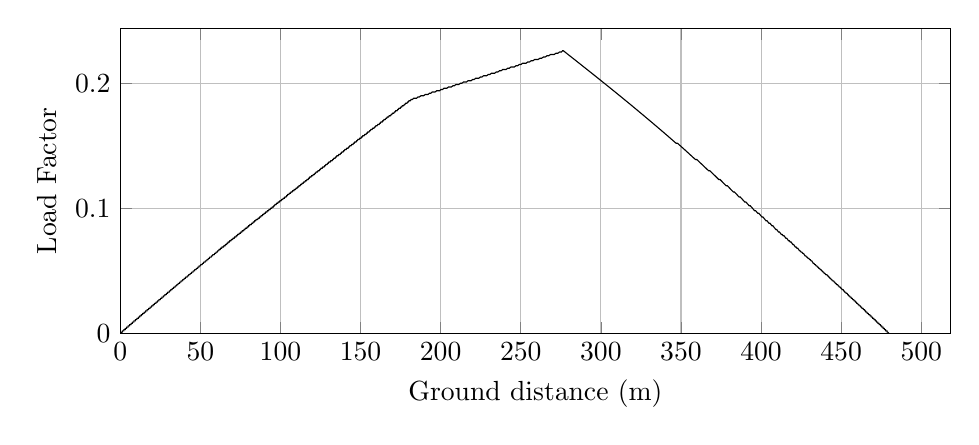 %LoadFactor_vs_GroundDistance
\begin{tikzpicture}

\begin{axis}[
width=\textwidth,
height=0.45\textwidth,
scaled ticks=false, tick label style={/pgf/number format/fixed},
xmin=0.0,
xmax=518.23,
xlabel={Ground distance (m)},
xmajorgrids,
ymin=0.0,
ymax=0.244,
ylabel={Load Factor },
ymajorgrids,
legend style={at={(1.03,0.5)},anchor=west,draw=black,fill=white,legend cell align=left}
]

\addplot [
color=black,
solid
]
table[row sep=crcr]{
1.36E-8	1.537E-11\\
3.027E-7	3.42E-10\\
2.959E-6	3.345E-9\\
1.539E-5	1.74E-8\\
5.361E-5	6.059E-8\\
1.622E-4	1.833E-7\\
3.721E-4	4.206E-7\\
6.84E-4	7.73E-7\\
0.001	1.241E-6\\
0.002	1.819E-6\\
0.002	2.509E-6\\
0.003	3.253E-6\\
0.004	4.163E-6\\
0.005	5.151E-6\\
0.006	6.283E-6\\
0.007	7.517E-6\\
0.008	8.81E-6\\
0.009	1.025E-5\\
0.01	1.181E-5\\
0.012	1.347E-5\\
0.013	1.521E-5\\
0.015	1.71E-5\\
0.017	1.911E-5\\
0.019	2.117E-5\\
0.021	2.341E-5\\
0.023	2.574E-5\\
0.025	2.821E-5\\
0.027	3.078E-5\\
0.03	3.346E-5\\
0.032	3.621E-5\\
0.035	3.913E-5\\
0.037	4.215E-5\\
0.04	4.53E-5\\
0.043	4.854E-5\\
0.046	5.189E-5\\
0.049	5.534E-5\\
0.052	5.891E-5\\
0.055	6.263E-5\\
0.059	6.644E-5\\
0.062	7.042E-5\\
0.066	7.454E-5\\
0.07	7.87E-5\\
0.073	8.302E-5\\
0.077	8.742E-5\\
0.081	9.195E-5\\
0.085	9.656E-5\\
0.09	1.013E-4\\
0.094	1.062E-4\\
0.098	1.112E-4\\
0.103	1.163E-4\\
0.108	1.216E-4\\
0.112	1.269E-4\\
0.117	1.324E-4\\
0.122	1.38E-4\\
0.127	1.438E-4\\
0.132	1.495E-4\\
0.138	1.555E-4\\
0.143	1.615E-4\\
0.148	1.676E-4\\
0.154	1.739E-4\\
0.16	1.804E-4\\
0.166	1.87E-4\\
0.172	1.938E-4\\
0.178	2.006E-4\\
0.184	2.075E-4\\
0.19	2.145E-4\\
0.196	2.217E-4\\
0.203	2.291E-4\\
0.21	2.367E-4\\
0.216	2.443E-4\\
0.223	2.52E-4\\
0.23	2.597E-4\\
0.237	2.679E-4\\
0.244	2.759E-4\\
0.251	2.84E-4\\
0.259	2.923E-4\\
0.266	3.007E-4\\
0.274	3.093E-4\\
0.282	3.18E-4\\
0.289	3.269E-4\\
0.298	3.36E-4\\
0.306	3.452E-4\\
0.314	3.544E-4\\
0.322	3.637E-4\\
0.33	3.731E-4\\
0.339	3.827E-4\\
0.347	3.923E-4\\
0.356	4.022E-4\\
0.365	4.125E-4\\
0.374	4.226E-4\\
0.384	4.331E-4\\
0.393	4.435E-4\\
0.402	4.541E-4\\
0.412	4.647E-4\\
0.421	4.758E-4\\
0.431	4.867E-4\\
0.441	4.982E-4\\
0.451	5.095E-4\\
0.461	5.209E-4\\
0.472	5.326E-4\\
0.482	5.443E-4\\
0.493	5.565E-4\\
0.504	5.685E-4\\
0.514	5.805E-4\\
0.525	5.93E-4\\
0.536	6.054E-4\\
0.547	6.176E-4\\
0.559	6.304E-4\\
0.57	6.432E-4\\
0.582	6.566E-4\\
0.594	6.7E-4\\
0.605	6.833E-4\\
0.617	6.966E-4\\
0.63	7.105E-4\\
0.642	7.243E-4\\
0.654	7.384E-4\\
0.667	7.527E-4\\
0.68	7.669E-4\\
0.693	7.815E-4\\
0.706	7.963E-4\\
0.718	8.107E-4\\
0.732	8.257E-4\\
0.745	8.406E-4\\
0.759	8.56E-4\\
0.773	8.716E-4\\
0.786	8.872E-4\\
0.8	9.031E-4\\
0.815	9.191E-4\\
0.829	9.356E-4\\
0.844	9.519E-4\\
0.858	9.68E-4\\
0.873	9.844E-4\\
0.888	0.001\\
0.903	0.001\\
0.918	0.001\\
0.934	0.001\\
0.949	0.001\\
0.965	0.001\\
0.98	0.001\\
0.996	0.001\\
1.012	0.001\\
1.028	0.001\\
1.044	0.001\\
1.061	0.001\\
1.077	0.001\\
1.094	0.001\\
1.111	0.001\\
1.128	0.001\\
1.145	0.001\\
1.162	0.001\\
1.18	0.001\\
1.198	0.001\\
1.215	0.001\\
1.234	0.001\\
1.252	0.001\\
1.27	0.001\\
1.289	0.001\\
1.308	0.001\\
1.327	0.001\\
1.346	0.002\\
1.365	0.002\\
1.385	0.002\\
1.405	0.002\\
1.425	0.002\\
1.445	0.002\\
1.466	0.002\\
1.485	0.002\\
1.505	0.002\\
1.526	0.002\\
1.546	0.002\\
1.567	0.002\\
1.588	0.002\\
1.609	0.002\\
1.63	0.002\\
1.652	0.002\\
1.674	0.002\\
1.696	0.002\\
1.717	0.002\\
1.74	0.002\\
1.763	0.002\\
1.786	0.002\\
1.809	0.002\\
1.832	0.002\\
1.856	0.002\\
1.879	0.002\\
1.903	0.002\\
1.927	0.002\\
1.952	0.002\\
1.976	0.002\\
2.0	0.002\\
2.025	0.002\\
2.05	0.002\\
2.075	0.002\\
2.1	0.002\\
2.126	0.002\\
2.152	0.002\\
2.177	0.002\\
2.203	0.002\\
2.23	0.003\\
2.257	0.003\\
2.284	0.003\\
2.311	0.003\\
2.339	0.003\\
2.366	0.003\\
2.394	0.003\\
2.422	0.003\\
2.45	0.003\\
2.479	0.003\\
2.507	0.003\\
2.535	0.003\\
2.563	0.003\\
2.592	0.003\\
2.621	0.003\\
2.65	0.003\\
2.68	0.003\\
2.709	0.003\\
2.74	0.003\\
2.77	0.003\\
2.801	0.003\\
2.832	0.003\\
2.862	0.003\\
2.893	0.003\\
2.924	0.003\\
2.955	0.003\\
2.987	0.003\\
3.019	0.003\\
3.051	0.003\\
3.083	0.003\\
3.115	0.003\\
3.149	0.004\\
3.182	0.004\\
3.214	0.004\\
3.248	0.004\\
3.282	0.004\\
3.316	0.004\\
3.351	0.004\\
3.386	0.004\\
3.422	0.004\\
3.456	0.004\\
3.491	0.004\\
3.526	0.004\\
3.561	0.004\\
3.597	0.004\\
3.633	0.004\\
3.67	0.004\\
3.708	0.004\\
3.745	0.004\\
3.783	0.004\\
3.821	0.004\\
3.859	0.004\\
3.897	0.004\\
3.935	0.004\\
3.974	0.004\\
4.012	0.005\\
4.052	0.005\\
4.09	0.005\\
4.129	0.005\\
4.168	0.005\\
4.208	0.005\\
4.248	0.005\\
4.289	0.005\\
4.33	0.005\\
4.371	0.005\\
4.412	0.005\\
4.454	0.005\\
4.495	0.005\\
4.537	0.005\\
4.581	0.005\\
4.623	0.005\\
4.666	0.005\\
4.709	0.005\\
4.752	0.005\\
4.796	0.005\\
4.841	0.005\\
4.885	0.005\\
4.929	0.006\\
4.973	0.006\\
5.017	0.006\\
5.063	0.006\\
5.108	0.006\\
5.154	0.006\\
5.199	0.006\\
5.244	0.006\\
5.292	0.006\\
5.338	0.006\\
5.386	0.006\\
5.434	0.006\\
5.481	0.006\\
5.53	0.006\\
5.579	0.006\\
5.626	0.006\\
5.675	0.006\\
5.725	0.006\\
5.774	0.006\\
5.826	0.007\\
5.874	0.007\\
5.923	0.007\\
5.973	0.007\\
6.023	0.007\\
6.074	0.007\\
6.125	0.007\\
6.177	0.007\\
6.23	0.007\\
6.283	0.007\\
6.335	0.007\\
6.388	0.007\\
6.441	0.007\\
6.495	0.007\\
6.55	0.007\\
6.604	0.007\\
6.658	0.007\\
6.712	0.007\\
6.767	0.008\\
6.822	0.008\\
6.877	0.008\\
6.934	0.008\\
6.989	0.008\\
7.046	0.008\\
7.103	0.008\\
7.16	0.008\\
7.218	0.008\\
7.277	0.008\\
7.335	0.008\\
7.393	0.008\\
7.452	0.008\\
7.512	0.008\\
7.573	0.008\\
7.632	0.009\\
7.693	0.009\\
7.753	0.009\\
7.814	0.009\\
7.876	0.009\\
7.938	0.009\\
8.001	0.009\\
8.065	0.009\\
8.127	0.009\\
8.19	0.009\\
8.253	0.009\\
8.316	0.009\\
8.38	0.009\\
8.445	0.009\\
8.51	0.009\\
8.574	0.01\\
8.639	0.01\\
8.707	0.01\\
8.773	0.01\\
8.839	0.01\\
8.906	0.01\\
8.972	0.01\\
9.039	0.01\\
9.107	0.01\\
9.175	0.01\\
9.244	0.01\\
9.312	0.01\\
9.382	0.01\\
9.451	0.011\\
9.521	0.011\\
9.591	0.011\\
9.662	0.011\\
9.734	0.011\\
9.806	0.011\\
9.878	0.011\\
9.952	0.011\\
10.024	0.011\\
10.096	0.011\\
10.168	0.011\\
10.241	0.011\\
10.315	0.011\\
10.39	0.012\\
10.465	0.012\\
10.541	0.012\\
10.618	0.012\\
10.693	0.012\\
10.77	0.012\\
10.847	0.012\\
10.925	0.012\\
11.003	0.012\\
11.082	0.012\\
11.159	0.012\\
11.239	0.012\\
11.317	0.013\\
11.396	0.013\\
11.478	0.013\\
11.557	0.013\\
11.637	0.013\\
11.718	0.013\\
11.8	0.013\\
11.882	0.013\\
11.964	0.013\\
12.046	0.013\\
12.13	0.013\\
12.214	0.014\\
12.296	0.014\\
12.381	0.014\\
12.465	0.014\\
12.55	0.014\\
12.635	0.014\\
12.721	0.014\\
12.807	0.014\\
12.893	0.014\\
12.978	0.014\\
13.065	0.014\\
13.152	0.015\\
13.241	0.015\\
13.33	0.015\\
13.417	0.015\\
13.507	0.015\\
13.596	0.015\\
13.687	0.015\\
13.779	0.015\\
13.873	0.015\\
13.964	0.015\\
14.056	0.016\\
14.149	0.016\\
14.243	0.016\\
14.339	0.016\\
14.431	0.016\\
14.524	0.016\\
14.619	0.016\\
14.715	0.016\\
14.81	0.016\\
14.903	0.016\\
15.001	0.017\\
15.098	0.017\\
15.197	0.017\\
15.295	0.017\\
15.393	0.017\\
15.49	0.017\\
15.588	0.017\\
15.688	0.017\\
15.787	0.017\\
15.887	0.018\\
15.988	0.018\\
16.088	0.018\\
16.191	0.018\\
16.292	0.018\\
16.396	0.018\\
16.498	0.018\\
16.601	0.018\\
16.706	0.018\\
16.811	0.019\\
16.918	0.019\\
17.023	0.019\\
17.129	0.019\\
17.235	0.019\\
17.341	0.019\\
17.448	0.019\\
17.557	0.019\\
17.666	0.019\\
17.775	0.02\\
17.885	0.02\\
17.996	0.02\\
18.109	0.02\\
18.22	0.02\\
18.333	0.02\\
18.445	0.02\\
18.557	0.02\\
18.669	0.021\\
18.782	0.021\\
18.896	0.021\\
19.009	0.021\\
19.124	0.021\\
19.241	0.021\\
19.355	0.021\\
19.47	0.021\\
19.585	0.022\\
19.705	0.022\\
19.821	0.022\\
19.941	0.022\\
20.061	0.022\\
20.177	0.022\\
20.298	0.022\\
20.42	0.022\\
20.542	0.023\\
20.662	0.023\\
20.784	0.023\\
20.904	0.023\\
21.028	0.023\\
21.148	0.023\\
21.271	0.023\\
21.393	0.024\\
21.514	0.024\\
21.637	0.024\\
21.759	0.024\\
21.885	0.024\\
22.01	0.024\\
22.136	0.024\\
22.264	0.024\\
22.393	0.025\\
22.521	0.025\\
22.649	0.025\\
22.775	0.025\\
22.903	0.025\\
23.032	0.025\\
23.163	0.025\\
23.295	0.026\\
23.427	0.026\\
23.559	0.026\\
23.687	0.026\\
23.818	0.026\\
23.948	0.026\\
24.077	0.026\\
24.21	0.027\\
24.345	0.027\\
24.477	0.027\\
24.61	0.027\\
24.747	0.027\\
24.883	0.027\\
25.017	0.027\\
25.154	0.028\\
25.29	0.028\\
25.425	0.028\\
25.562	0.028\\
25.701	0.028\\
25.837	0.028\\
25.975	0.028\\
26.003	0.029\\
26.021	0.029\\
26.031	0.029\\
26.058	0.029\\
26.061	0.029\\
26.064	0.029\\
26.066	0.029\\
26.068	0.029\\
26.07	0.029\\
26.078	0.029\\
26.103	0.029\\
26.167	0.029\\
26.298	0.029\\
26.427	0.029\\
26.556	0.029\\
26.686	0.029\\
26.818	0.029\\
26.949	0.03\\
27.08	0.03\\
27.215	0.03\\
27.348	0.03\\
27.482	0.03\\
27.617	0.03\\
27.753	0.03\\
27.889	0.031\\
28.024	0.031\\
28.161	0.031\\
28.298	0.031\\
28.435	0.031\\
28.574	0.031\\
28.714	0.031\\
28.853	0.032\\
28.992	0.032\\
29.133	0.032\\
29.275	0.032\\
29.416	0.032\\
29.558	0.032\\
29.702	0.033\\
29.847	0.033\\
29.99	0.033\\
30.132	0.033\\
30.277	0.033\\
30.422	0.033\\
30.566	0.033\\
30.712	0.034\\
30.857	0.034\\
31.007	0.034\\
31.154	0.034\\
31.303	0.034\\
31.451	0.034\\
31.603	0.035\\
31.755	0.035\\
31.906	0.035\\
32.056	0.035\\
32.21	0.035\\
32.36	0.035\\
32.512	0.036\\
32.665	0.036\\
32.821	0.036\\
32.977	0.036\\
33.131	0.036\\
33.289	0.036\\
33.444	0.037\\
33.6	0.037\\
33.757	0.037\\
33.917	0.037\\
34.074	0.037\\
34.233	0.037\\
34.393	0.038\\
34.554	0.038\\
34.714	0.038\\
34.876	0.038\\
35.037	0.038\\
35.2	0.038\\
35.363	0.039\\
35.527	0.039\\
35.691	0.039\\
35.855	0.039\\
36.017	0.039\\
36.182	0.04\\
36.349	0.04\\
36.514	0.04\\
36.681	0.04\\
36.846	0.04\\
37.013	0.04\\
37.182	0.041\\
37.351	0.041\\
37.52	0.041\\
37.69	0.041\\
37.86	0.041\\
38.028	0.042\\
38.199	0.042\\
38.373	0.042\\
38.547	0.042\\
38.719	0.042\\
38.892	0.042\\
39.062	0.043\\
39.238	0.043\\
39.412	0.043\\
39.585	0.043\\
39.761	0.043\\
39.937	0.044\\
40.114	0.044\\
40.291	0.044\\
40.468	0.044\\
40.646	0.044\\
40.824	0.045\\
41.001	0.045\\
41.18	0.045\\
41.36	0.045\\
41.539	0.045\\
41.72	0.045\\
41.899	0.046\\
42.081	0.046\\
42.265	0.046\\
42.445	0.046\\
42.627	0.046\\
42.811	0.047\\
42.994	0.047\\
43.178	0.047\\
43.362	0.047\\
43.546	0.047\\
43.732	0.048\\
43.917	0.048\\
44.105	0.048\\
44.294	0.048\\
44.479	0.048\\
44.665	0.049\\
44.852	0.049\\
45.038	0.049\\
45.227	0.049\\
45.416	0.049\\
45.605	0.05\\
45.794	0.05\\
45.987	0.05\\
46.178	0.05\\
46.368	0.05\\
46.559	0.051\\
46.751	0.051\\
46.942	0.051\\
47.137	0.051\\
47.334	0.051\\
47.53	0.052\\
47.723	0.052\\
47.919	0.052\\
48.113	0.052\\
48.311	0.052\\
48.509	0.053\\
48.705	0.053\\
48.903	0.053\\
49.1	0.053\\
49.297	0.054\\
49.495	0.054\\
49.694	0.054\\
49.895	0.054\\
50.097	0.054\\
50.296	0.055\\
50.498	0.055\\
50.7	0.055\\
50.903	0.055\\
51.105	0.055\\
51.308	0.056\\
51.51	0.056\\
51.714	0.056\\
51.918	0.056\\
52.121	0.057\\
52.326	0.057\\
52.532	0.057\\
52.739	0.057\\
52.944	0.057\\
53.154	0.058\\
53.361	0.058\\
53.571	0.058\\
53.778	0.058\\
53.988	0.058\\
54.196	0.059\\
54.407	0.059\\
54.617	0.059\\
54.827	0.059\\
55.04	0.06\\
55.254	0.06\\
55.467	0.06\\
55.681	0.06\\
55.895	0.061\\
56.109	0.061\\
56.326	0.061\\
56.542	0.061\\
56.761	0.061\\
56.977	0.062\\
57.196	0.062\\
57.413	0.062\\
57.634	0.062\\
57.854	0.063\\
58.074	0.063\\
58.294	0.063\\
58.516	0.063\\
58.738	0.063\\
58.96	0.064\\
59.183	0.064\\
59.406	0.064\\
59.631	0.064\\
59.856	0.065\\
60.084	0.065\\
60.308	0.065\\
60.535	0.065\\
60.764	0.066\\
60.991	0.066\\
61.218	0.066\\
61.447	0.066\\
61.674	0.067\\
61.907	0.067\\
62.137	0.067\\
62.366	0.067\\
62.596	0.068\\
62.828	0.068\\
63.06	0.068\\
63.293	0.068\\
63.526	0.069\\
63.76	0.069\\
63.993	0.069\\
64.231	0.069\\
64.471	0.069\\
64.709	0.07\\
64.949	0.07\\
65.187	0.07\\
65.427	0.07\\
65.666	0.071\\
65.909	0.071\\
66.151	0.071\\
66.395	0.071\\
66.638	0.072\\
66.882	0.072\\
67.124	0.072\\
67.368	0.073\\
67.616	0.073\\
67.861	0.073\\
68.11	0.073\\
68.356	0.074\\
68.605	0.074\\
68.855	0.074\\
69.104	0.074\\
69.358	0.075\\
69.612	0.075\\
69.863	0.075\\
70.117	0.075\\
70.371	0.076\\
70.625	0.076\\
70.88	0.076\\
71.135	0.076\\
71.395	0.077\\
71.653	0.077\\
71.915	0.077\\
72.172	0.077\\
72.433	0.078\\
72.693	0.078\\
72.956	0.078\\
73.217	0.079\\
73.482	0.079\\
73.743	0.079\\
74.008	0.079\\
74.275	0.08\\
74.545	0.08\\
74.816	0.08\\
75.083	0.08\\
75.354	0.081\\
75.628	0.081\\
75.899	0.081\\
76.17	0.082\\
76.443	0.082\\
76.716	0.082\\
76.993	0.082\\
77.27	0.083\\
77.548	0.083\\
77.826	0.083\\
78.104	0.084\\
78.386	0.084\\
78.669	0.084\\
78.954	0.084\\
79.237	0.085\\
79.519	0.085\\
79.806	0.085\\
80.092	0.086\\
80.379	0.086\\
80.669	0.086\\
80.96	0.087\\
81.251	0.087\\
81.543	0.087\\
81.836	0.087\\
82.131	0.088\\
82.428	0.088\\
82.728	0.088\\
83.027	0.089\\
83.33	0.089\\
83.63	0.089\\
83.93	0.09\\
84.234	0.09\\
84.537	0.09\\
84.841	0.091\\
85.148	0.091\\
85.455	0.091\\
85.762	0.091\\
86.072	0.092\\
86.384	0.092\\
86.697	0.092\\
87.012	0.093\\
87.327	0.093\\
87.645	0.093\\
87.962	0.094\\
88.278	0.094\\
88.601	0.094\\
88.921	0.095\\
89.242	0.095\\
89.566	0.095\\
89.888	0.096\\
90.214	0.096\\
90.541	0.096\\
90.867	0.097\\
91.197	0.097\\
91.527	0.097\\
91.856	0.098\\
92.191	0.098\\
92.528	0.098\\
92.867	0.099\\
93.203	0.099\\
93.537	0.099\\
93.876	0.1\\
94.209	0.1\\
94.55	0.1\\
94.891	0.101\\
95.231	0.101\\
95.574	0.101\\
95.914	0.102\\
96.257	0.102\\
96.6	0.103\\
96.942	0.103\\
97.286	0.103\\
97.629	0.104\\
97.971	0.104\\
98.312	0.104\\
98.656	0.105\\
99.001	0.105\\
99.35	0.105\\
99.695	0.106\\
100.041	0.106\\
100.386	0.106\\
100.729	0.107\\
101.074	0.107\\
101.419	0.107\\
101.763	0.108\\
102.111	0.108\\
102.456	0.108\\
102.798	0.109\\
103.141	0.109\\
103.485	0.109\\
103.829	0.11\\
104.172	0.11\\
104.512	0.111\\
104.86	0.111\\
105.205	0.111\\
105.548	0.112\\
105.888	0.112\\
106.233	0.112\\
106.575	0.113\\
106.916	0.113\\
107.257	0.113\\
107.599	0.114\\
107.937	0.114\\
108.275	0.114\\
108.288	0.114\\
108.3	0.114\\
108.309	0.114\\
108.317	0.114\\
108.325	0.114\\
108.339	0.114\\
108.351	0.114\\
108.395	0.114\\
108.53	0.115\\
108.799	0.115\\
109.105	0.115\\
109.415	0.115\\
109.723	0.116\\
110.032	0.116\\
110.341	0.116\\
110.653	0.117\\
110.971	0.117\\
111.289	0.117\\
111.609	0.118\\
111.928	0.118\\
112.248	0.118\\
112.572	0.119\\
112.895	0.119\\
113.22	0.119\\
113.549	0.12\\
113.877	0.12\\
114.209	0.12\\
114.541	0.121\\
114.878	0.121\\
115.216	0.121\\
115.555	0.122\\
115.897	0.122\\
116.24	0.122\\
116.585	0.123\\
116.928	0.123\\
117.275	0.123\\
117.624	0.124\\
117.974	0.124\\
118.327	0.125\\
118.682	0.125\\
119.039	0.125\\
119.397	0.126\\
119.755	0.126\\
120.113	0.126\\
120.474	0.127\\
120.841	0.127\\
121.205	0.127\\
121.573	0.128\\
121.941	0.128\\
122.31	0.129\\
122.683	0.129\\
123.053	0.129\\
123.428	0.13\\
123.804	0.13\\
124.178	0.13\\
124.552	0.131\\
124.926	0.131\\
125.305	0.132\\
125.681	0.132\\
126.061	0.132\\
126.445	0.133\\
126.827	0.133\\
127.207	0.133\\
127.593	0.134\\
127.971	0.134\\
128.355	0.135\\
128.737	0.135\\
129.12	0.135\\
129.501	0.136\\
129.884	0.136\\
130.268	0.137\\
130.652	0.137\\
131.037	0.137\\
131.423	0.138\\
131.809	0.138\\
132.193	0.138\\
132.58	0.139\\
132.962	0.139\\
133.345	0.14\\
133.728	0.14\\
134.115	0.14\\
134.501	0.141\\
134.886	0.141\\
135.27	0.142\\
135.651	0.142\\
136.035	0.142\\
136.417	0.143\\
136.799	0.143\\
137.18	0.143\\
137.564	0.144\\
137.945	0.144\\
138.33	0.145\\
138.713	0.145\\
139.096	0.145\\
139.48	0.146\\
139.863	0.146\\
140.247	0.147\\
140.632	0.147\\
141.016	0.147\\
141.4	0.148\\
141.784	0.148\\
142.167	0.148\\
142.552	0.149\\
142.936	0.149\\
143.322	0.15\\
143.706	0.15\\
144.09	0.15\\
144.477	0.151\\
144.864	0.151\\
145.248	0.151\\
145.63	0.152\\
146.013	0.152\\
146.397	0.153\\
146.78	0.153\\
147.165	0.153\\
147.547	0.154\\
147.931	0.154\\
148.315	0.155\\
148.7	0.155\\
149.087	0.155\\
149.471	0.156\\
149.855	0.156\\
150.238	0.156\\
150.622	0.157\\
151.008	0.157\\
151.395	0.158\\
151.78	0.158\\
152.165	0.158\\
152.551	0.159\\
152.94	0.159\\
153.325	0.159\\
153.712	0.16\\
154.1	0.16\\
154.489	0.161\\
154.879	0.161\\
155.268	0.161\\
155.656	0.162\\
156.044	0.162\\
156.435	0.163\\
156.821	0.163\\
157.211	0.163\\
157.6	0.164\\
157.99	0.164\\
158.381	0.164\\
158.773	0.165\\
159.164	0.165\\
159.554	0.166\\
159.946	0.166\\
160.338	0.166\\
160.73	0.167\\
161.124	0.167\\
161.519	0.167\\
161.914	0.168\\
162.31	0.168\\
162.706	0.169\\
163.103	0.169\\
163.5	0.169\\
163.896	0.17\\
164.293	0.17\\
164.688	0.171\\
165.086	0.171\\
165.485	0.171\\
165.883	0.172\\
166.282	0.172\\
166.683	0.173\\
167.085	0.173\\
167.486	0.173\\
167.889	0.174\\
168.29	0.174\\
168.692	0.174\\
169.097	0.175\\
169.501	0.175\\
169.907	0.176\\
170.312	0.176\\
170.718	0.176\\
171.124	0.177\\
171.533	0.177\\
171.942	0.178\\
172.35	0.178\\
172.76	0.178\\
173.171	0.179\\
173.583	0.179\\
173.993	0.18\\
174.401	0.18\\
174.816	0.18\\
175.23	0.181\\
175.643	0.181\\
176.054	0.182\\
176.469	0.182\\
176.883	0.182\\
177.3	0.183\\
177.719	0.183\\
178.135	0.184\\
178.555	0.184\\
178.975	0.184\\
179.397	0.185\\
179.818	0.185\\
180.241	0.186\\
180.666	0.186\\
181.09	0.186\\
181.514	0.187\\
181.611	0.187\\
181.938	0.187\\
182.363	0.187\\
183.208	0.188\\
184.086	0.188\\
184.964	0.188\\
185.846	0.189\\
186.726	0.189\\
187.618	0.19\\
188.504	0.19\\
189.393	0.19\\
190.283	0.191\\
191.176	0.191\\
192.066	0.191\\
192.962	0.192\\
193.856	0.192\\
194.761	0.193\\
195.671	0.193\\
196.574	0.193\\
197.491	0.194\\
198.403	0.194\\
199.321	0.194\\
200.235	0.195\\
201.149	0.195\\
202.068	0.196\\
202.986	0.196\\
203.91	0.196\\
204.835	0.197\\
205.762	0.197\\
206.694	0.197\\
207.628	0.198\\
208.56	0.198\\
209.499	0.199\\
210.44	0.199\\
211.375	0.199\\
212.318	0.2\\
213.271	0.2\\
214.218	0.201\\
215.175	0.201\\
216.132	0.201\\
217.082	0.202\\
218.037	0.202\\
218.992	0.202\\
219.953	0.203\\
220.913	0.203\\
221.882	0.204\\
222.853	0.204\\
223.821	0.204\\
224.792	0.205\\
225.779	0.205\\
226.759	0.206\\
227.738	0.206\\
228.719	0.206\\
229.716	0.207\\
230.713	0.207\\
231.71	0.208\\
232.71	0.208\\
233.705	0.208\\
234.71	0.209\\
235.714	0.209\\
236.732	0.21\\
237.747	0.21\\
238.761	0.211\\
239.785	0.211\\
240.81	0.211\\
241.835	0.212\\
242.864	0.212\\
243.891	0.213\\
244.925	0.213\\
245.954	0.213\\
246.987	0.214\\
248.037	0.214\\
249.07	0.215\\
250.122	0.215\\
251.191	0.216\\
252.253	0.216\\
253.306	0.216\\
254.37	0.217\\
255.431	0.217\\
256.51	0.218\\
257.591	0.218\\
258.684	0.219\\
259.764	0.219\\
260.858	0.219\\
261.944	0.22\\
263.042	0.22\\
264.16	0.221\\
265.27	0.221\\
266.384	0.222\\
267.485	0.222\\
268.591	0.223\\
269.716	0.223\\
270.845	0.223\\
271.989	0.224\\
273.129	0.224\\
274.26	0.225\\
275.414	0.225\\
276.09	0.226\\
276.574	0.226\\
277.569	0.225\\
278.552	0.224\\
279.528	0.223\\
280.528	0.222\\
281.52	0.221\\
282.509	0.22\\
283.5	0.219\\
284.479	0.218\\
285.466	0.217\\
286.464	0.216\\
287.444	0.215\\
288.428	0.214\\
289.402	0.213\\
290.394	0.212\\
291.379	0.211\\
292.368	0.21\\
293.356	0.209\\
294.336	0.208\\
295.314	0.207\\
296.301	0.206\\
297.27	0.205\\
298.242	0.204\\
299.224	0.203\\
300.189	0.202\\
301.161	0.201\\
302.127	0.2\\
303.099	0.199\\
304.068	0.198\\
305.044	0.197\\
306.016	0.196\\
306.981	0.195\\
307.946	0.194\\
308.908	0.193\\
309.872	0.192\\
310.821	0.191\\
311.781	0.19\\
312.74	0.189\\
313.7	0.188\\
314.657	0.187\\
315.606	0.186\\
316.555	0.185\\
317.502	0.184\\
318.455	0.183\\
319.396	0.182\\
320.332	0.181\\
321.275	0.18\\
322.215	0.179\\
323.153	0.178\\
324.094	0.177\\
325.035	0.176\\
325.965	0.175\\
326.894	0.174\\
327.821	0.173\\
328.744	0.172\\
329.677	0.171\\
330.61	0.17\\
331.535	0.169\\
332.46	0.168\\
333.376	0.167\\
334.304	0.166\\
335.217	0.165\\
336.13	0.164\\
337.042	0.163\\
337.953	0.162\\
338.872	0.161\\
339.779	0.16\\
340.689	0.159\\
341.596	0.158\\
342.494	0.157\\
343.391	0.156\\
344.284	0.155\\
345.177	0.154\\
346.066	0.153\\
346.947	0.152\\
347.832	0.152\\
348.716	0.151\\
349.585	0.15\\
350.457	0.149\\
351.324	0.148\\
352.192	0.147\\
353.057	0.146\\
353.909	0.145\\
354.766	0.144\\
355.62	0.143\\
356.47	0.142\\
357.322	0.141\\
358.167	0.14\\
359.019	0.139\\
359.857	0.139\\
360.694	0.138\\
361.523	0.137\\
362.345	0.136\\
363.173	0.135\\
363.994	0.134\\
364.818	0.133\\
365.631	0.132\\
366.443	0.131\\
367.249	0.13\\
368.058	0.13\\
368.856	0.129\\
369.653	0.128\\
370.451	0.127\\
371.244	0.126\\
372.027	0.125\\
372.809	0.124\\
373.592	0.123\\
374.372	0.123\\
375.15	0.122\\
375.921	0.121\\
376.689	0.12\\
377.452	0.119\\
378.211	0.118\\
378.963	0.118\\
379.724	0.117\\
380.466	0.116\\
381.211	0.115\\
381.952	0.114\\
382.686	0.113\\
383.418	0.113\\
384.143	0.112\\
384.868	0.111\\
385.589	0.11\\
386.303	0.109\\
387.012	0.109\\
387.725	0.108\\
388.442	0.107\\
389.141	0.106\\
389.841	0.105\\
390.539	0.105\\
391.237	0.104\\
391.931	0.103\\
392.612	0.102\\
393.294	0.102\\
393.972	0.101\\
394.655	0.1\\
395.315	0.099\\
395.98	0.098\\
396.651	0.098\\
397.31	0.097\\
397.96	0.096\\
398.613	0.096\\
399.263	0.095\\
399.918	0.094\\
400.56	0.093\\
401.198	0.093\\
401.832	0.092\\
402.461	0.091\\
403.093	0.09\\
403.719	0.09\\
404.334	0.089\\
404.959	0.088\\
405.578	0.088\\
406.189	0.087\\
406.798	0.086\\
407.397	0.086\\
408.005	0.085\\
408.603	0.084\\
409.193	0.083\\
409.779	0.083\\
410.349	0.082\\
410.94	0.081\\
411.514	0.081\\
412.092	0.08\\
412.675	0.079\\
413.247	0.079\\
413.81	0.078\\
414.377	0.078\\
414.933	0.077\\
415.491	0.076\\
416.038	0.076\\
416.582	0.075\\
417.138	0.074\\
417.679	0.074\\
418.221	0.073\\
418.758	0.073\\
419.293	0.072\\
419.821	0.071\\
420.346	0.071\\
420.875	0.07\\
421.402	0.069\\
421.924	0.069\\
422.44	0.068\\
422.948	0.068\\
423.468	0.067\\
423.97	0.066\\
424.475	0.066\\
424.978	0.065\\
425.467	0.065\\
425.961	0.064\\
426.459	0.064\\
426.945	0.063\\
427.426	0.062\\
427.907	0.062\\
428.382	0.061\\
428.862	0.061\\
429.325	0.06\\
429.797	0.06\\
430.261	0.059\\
430.723	0.059\\
431.19	0.058\\
431.648	0.058\\
432.107	0.057\\
432.562	0.056\\
433.013	0.056\\
433.452	0.055\\
433.898	0.055\\
434.334	0.054\\
434.779	0.054\\
435.212	0.053\\
435.642	0.053\\
436.076	0.052\\
436.508	0.052\\
436.935	0.051\\
437.357	0.051\\
437.785	0.05\\
438.205	0.05\\
438.624	0.049\\
439.036	0.049\\
439.446	0.048\\
439.847	0.048\\
440.253	0.047\\
440.656	0.047\\
441.052	0.047\\
441.454	0.046\\
441.848	0.046\\
442.239	0.045\\
442.625	0.045\\
443.011	0.044\\
443.388	0.044\\
443.769	0.043\\
444.144	0.043\\
444.517	0.042\\
444.902	0.042\\
445.274	0.042\\
445.636	0.041\\
446.003	0.041\\
446.375	0.04\\
446.738	0.04\\
447.096	0.039\\
447.45	0.039\\
447.803	0.039\\
448.153	0.038\\
448.496	0.038\\
448.842	0.037\\
449.184	0.037\\
449.521	0.037\\
449.861	0.036\\
450.197	0.036\\
450.535	0.035\\
450.866	0.035\\
451.194	0.035\\
451.517	0.034\\
451.839	0.034\\
452.159	0.033\\
452.482	0.033\\
452.805	0.033\\
453.116	0.032\\
453.433	0.032\\
453.741	0.032\\
454.043	0.031\\
454.342	0.031\\
454.643	0.03\\
454.947	0.03\\
455.248	0.03\\
455.536	0.029\\
455.828	0.029\\
456.114	0.029\\
456.397	0.028\\
456.68	0.028\\
456.972	0.028\\
457.252	0.027\\
457.544	0.027\\
457.822	0.027\\
458.101	0.026\\
458.373	0.026\\
458.669	0.026\\
458.934	0.025\\
459.205	0.025\\
459.478	0.025\\
459.737	0.024\\
460.005	0.024\\
460.267	0.024\\
460.522	0.023\\
460.776	0.023\\
461.023	0.023\\
461.27	0.022\\
461.522	0.022\\
461.772	0.022\\
462.018	0.022\\
462.263	0.021\\
462.499	0.021\\
462.735	0.021\\
462.976	0.02\\
463.204	0.02\\
463.432	0.02\\
463.663	0.02\\
463.888	0.019\\
464.117	0.019\\
464.35	0.019\\
464.575	0.019\\
464.791	0.018\\
465.015	0.018\\
465.231	0.018\\
465.439	0.017\\
465.654	0.017\\
465.864	0.017\\
466.07	0.017\\
466.281	0.016\\
466.483	0.016\\
466.683	0.016\\
466.887	0.016\\
467.083	0.015\\
467.285	0.015\\
467.489	0.015\\
467.683	0.015\\
467.876	0.015\\
468.071	0.014\\
468.261	0.014\\
468.442	0.014\\
468.625	0.014\\
468.811	0.013\\
468.988	0.013\\
469.167	0.013\\
469.347	0.013\\
469.519	0.013\\
469.692	0.012\\
469.864	0.012\\
470.026	0.012\\
470.199	0.012\\
470.365	0.012\\
470.533	0.011\\
470.697	0.011\\
470.859	0.011\\
471.022	0.011\\
471.183	0.011\\
471.336	0.01\\
471.493	0.01\\
471.646	0.01\\
471.801	0.01\\
471.95	0.01\\
472.102	0.009\\
472.248	0.009\\
472.395	0.009\\
472.533	0.009\\
472.674	0.009\\
472.818	0.009\\
472.951	0.008\\
473.086	0.008\\
473.227	0.008\\
473.364	0.008\\
473.502	0.008\\
473.63	0.008\\
473.76	0.007\\
473.888	0.007\\
474.012	0.007\\
474.139	0.007\\
474.265	0.007\\
474.383	0.007\\
474.506	0.007\\
474.624	0.006\\
474.739	0.006\\
474.852	0.006\\
474.967	0.006\\
475.081	0.006\\
475.188	0.006\\
475.295	0.006\\
475.401	0.005\\
475.513	0.005\\
475.618	0.005\\
475.716	0.005\\
475.815	0.005\\
475.918	0.005\\
476.015	0.005\\
476.11	0.005\\
476.205	0.004\\
476.299	0.004\\
476.391	0.004\\
476.482	0.004\\
476.567	0.004\\
476.655	0.004\\
476.743	0.004\\
476.829	0.004\\
476.913	0.004\\
476.995	0.003\\
477.078	0.003\\
477.159	0.003\\
477.237	0.003\\
477.314	0.003\\
477.389	0.003\\
477.461	0.003\\
477.532	0.003\\
477.605	0.003\\
477.675	0.003\\
477.742	0.003\\
477.811	0.002\\
477.875	0.002\\
477.941	0.002\\
478.005	0.002\\
478.065	0.002\\
478.124	0.002\\
478.182	0.002\\
478.241	0.002\\
478.3	0.002\\
478.356	0.002\\
478.412	0.002\\
478.464	0.002\\
478.515	0.002\\
478.564	0.002\\
478.612	0.002\\
478.66	0.001\\
478.708	0.001\\
478.753	0.001\\
478.801	0.001\\
478.844	0.001\\
478.89	0.001\\
478.937	0.001\\
478.979	0.001\\
479.019	0.001\\
479.061	9.551E-4\\
479.099	9.085E-4\\
479.137	8.619E-4\\
479.175	8.15E-4\\
479.213	7.692E-4\\
479.248	7.262E-4\\
479.282	6.85E-4\\
479.312	6.479E-4\\
479.342	6.113E-4\\
479.37	5.78E-4\\
479.398	5.43E-4\\
479.427	5.078E-4\\
479.453	4.762E-4\\
479.478	4.46E-4\\
479.503	4.148E-4\\
479.526	3.874E-4\\
479.551	3.568E-4\\
479.573	3.293E-4\\
479.594	3.042E-4\\
479.614	2.788E-4\\
479.634	2.55E-4\\
479.652	2.328E-4\\
479.668	2.132E-4\\
479.685	1.932E-4\\
479.7	1.738E-4\\
479.715	1.555E-4\\
479.729	1.393E-4\\
479.742	1.229E-4\\
479.754	1.081E-4\\
479.765	9.477E-5\\
479.775	8.275E-5\\
479.785	7.093E-5\\
479.792	6.136E-5\\
479.801	5.102E-5\\
479.808	4.227E-5\\
479.815	3.401E-5\\
479.821	2.681E-5\\
479.826	2.054E-5\\
479.831	1.417E-5\\
479.834	9.888E-6\\
479.838	6.144E-6\\
479.84	3.444E-6\\
479.841	1.585E-6\\
479.842	4.981E-7\\
479.843	2.427E-8\\
479.843	1.721E-33\\
};
\end{axis}
\end{tikzpicture}%
